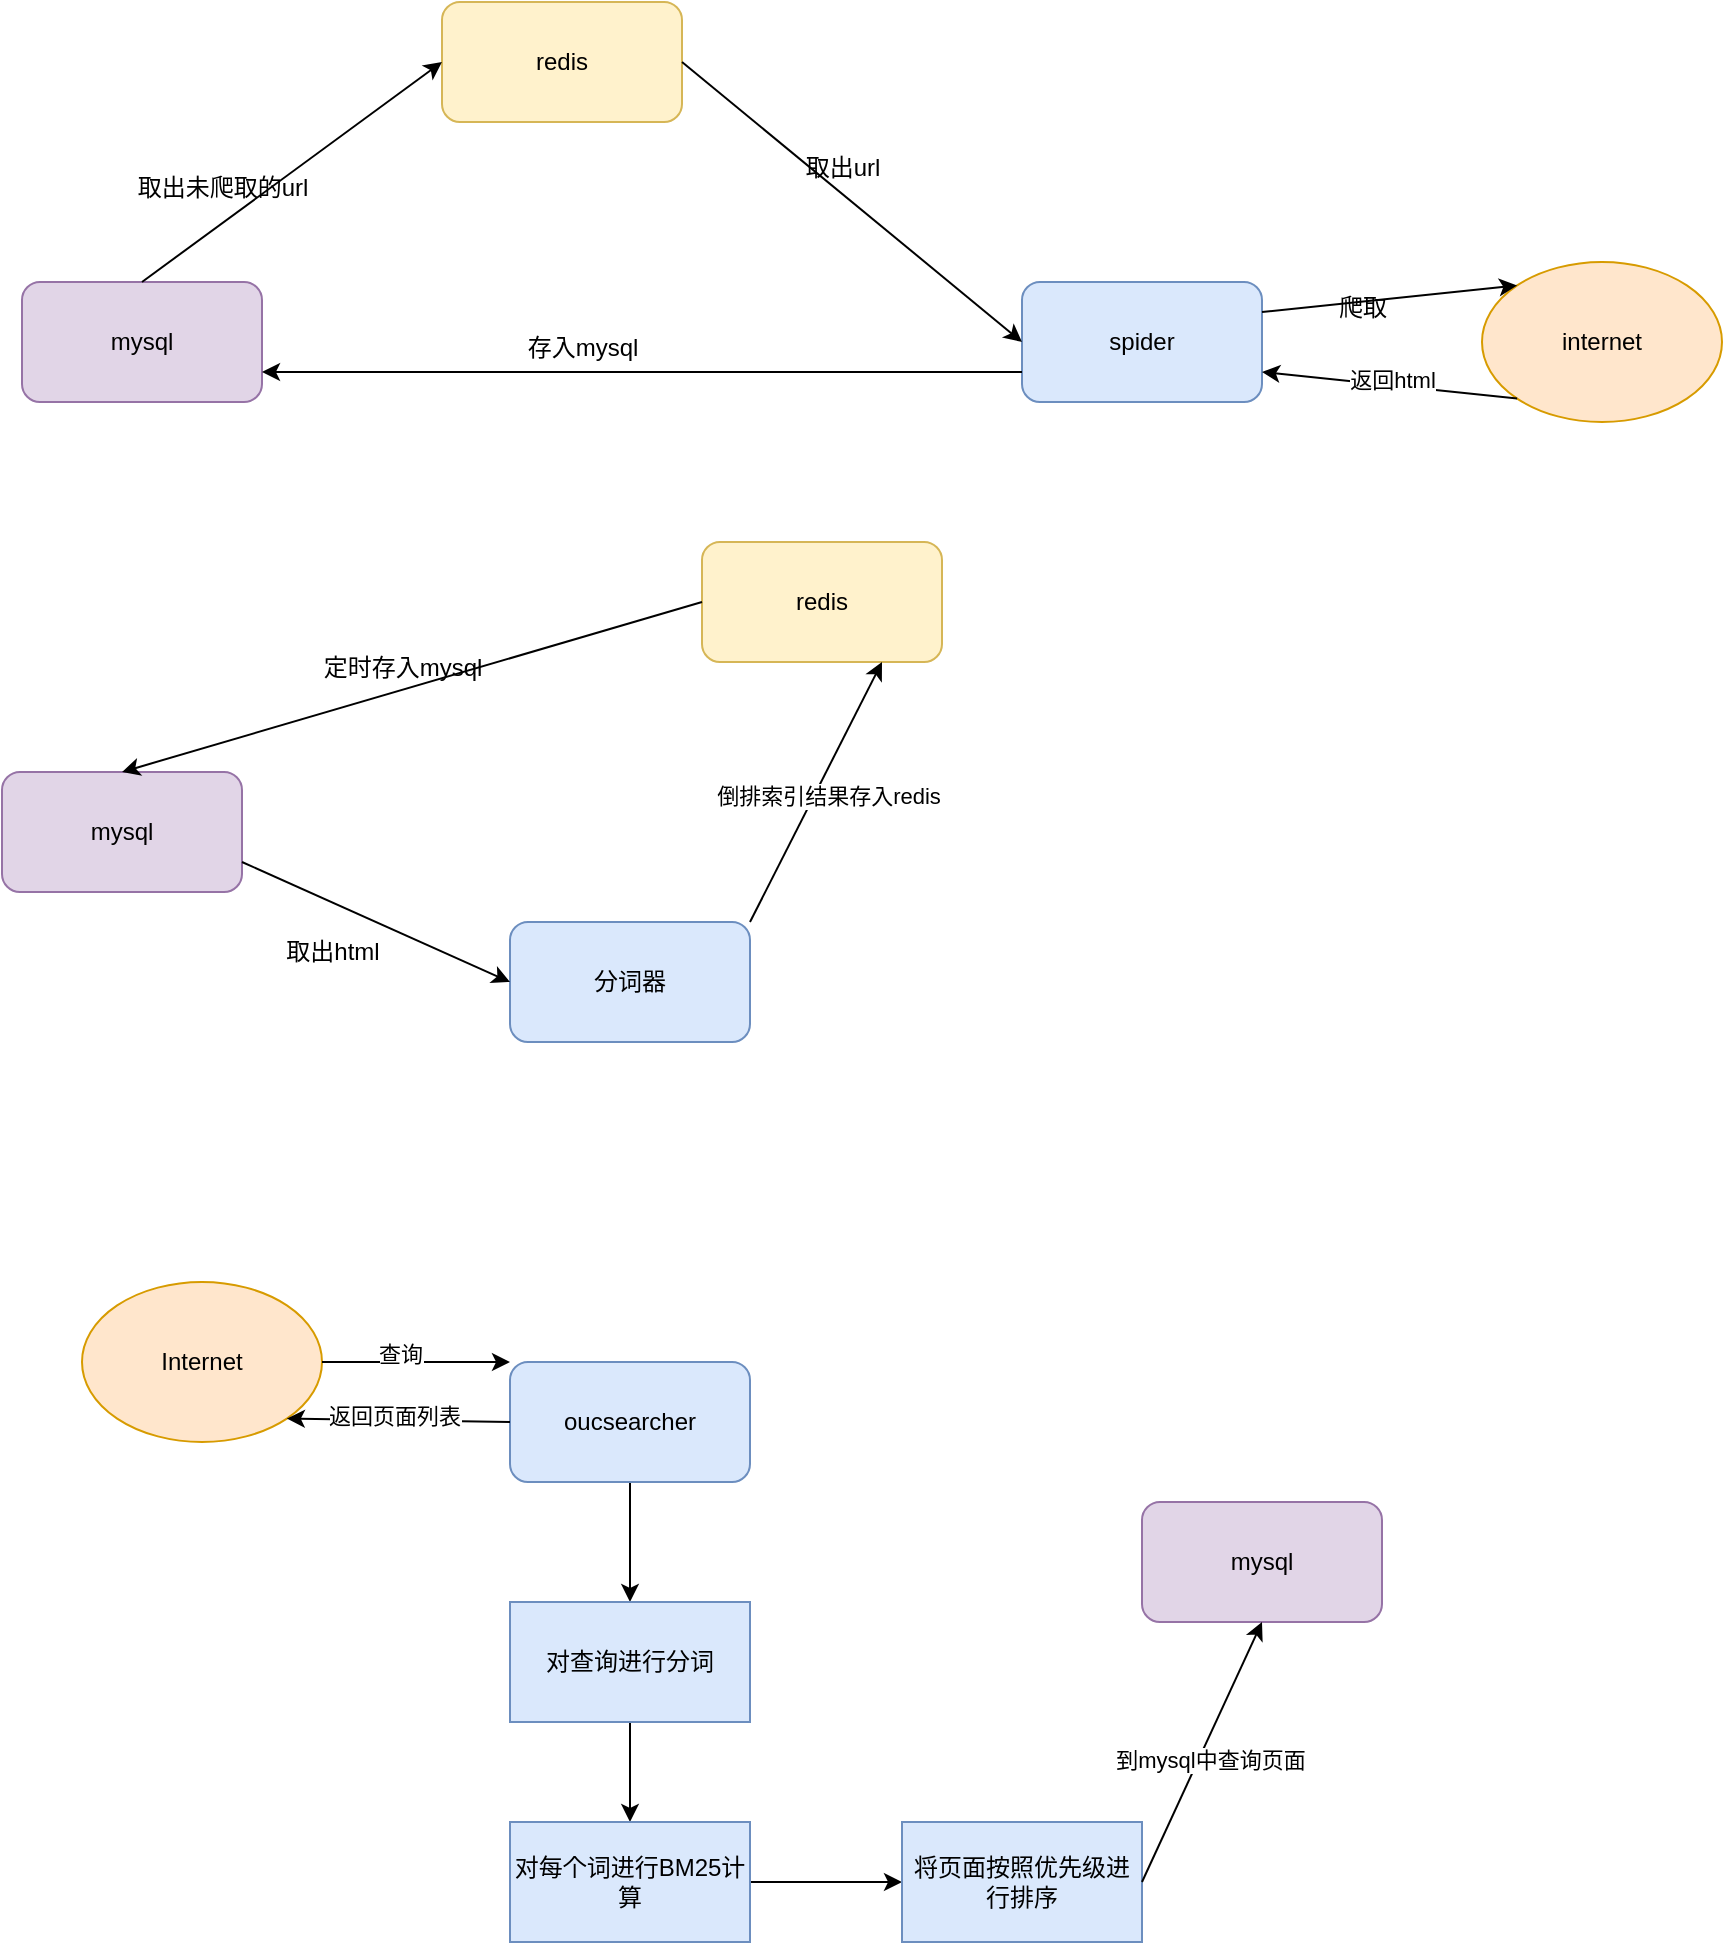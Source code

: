 <mxfile version="24.9.1">
  <diagram name="第 1 页" id="wu6qRVS1oM_tM8sZcJ77">
    <mxGraphModel dx="954" dy="524" grid="1" gridSize="10" guides="1" tooltips="1" connect="1" arrows="1" fold="1" page="1" pageScale="1" pageWidth="827" pageHeight="1169" math="0" shadow="0">
      <root>
        <mxCell id="0" />
        <mxCell id="1" parent="0" />
        <mxCell id="cAnIm7mQu4dJnn0wb-5Q-1" value="redis" style="rounded=1;whiteSpace=wrap;html=1;fillColor=#fff2cc;strokeColor=#d6b656;" vertex="1" parent="1">
          <mxGeometry x="320" y="170" width="120" height="60" as="geometry" />
        </mxCell>
        <mxCell id="cAnIm7mQu4dJnn0wb-5Q-2" value="mysql" style="rounded=1;whiteSpace=wrap;html=1;fillColor=#e1d5e7;strokeColor=#9673a6;" vertex="1" parent="1">
          <mxGeometry x="110" y="310" width="120" height="60" as="geometry" />
        </mxCell>
        <mxCell id="cAnIm7mQu4dJnn0wb-5Q-3" value="" style="endArrow=classic;html=1;rounded=0;exitX=0.5;exitY=0;exitDx=0;exitDy=0;entryX=0;entryY=0.5;entryDx=0;entryDy=0;" edge="1" parent="1" source="cAnIm7mQu4dJnn0wb-5Q-2" target="cAnIm7mQu4dJnn0wb-5Q-1">
          <mxGeometry width="50" height="50" relative="1" as="geometry">
            <mxPoint x="390" y="330" as="sourcePoint" />
            <mxPoint x="320" y="240" as="targetPoint" />
          </mxGeometry>
        </mxCell>
        <mxCell id="cAnIm7mQu4dJnn0wb-5Q-4" value="取出未爬取的url" style="text;html=1;align=center;verticalAlign=middle;resizable=0;points=[];autosize=1;strokeColor=none;fillColor=none;" vertex="1" parent="1">
          <mxGeometry x="155" y="248" width="110" height="30" as="geometry" />
        </mxCell>
        <mxCell id="cAnIm7mQu4dJnn0wb-5Q-5" value="spider" style="rounded=1;whiteSpace=wrap;html=1;fillColor=#dae8fc;strokeColor=#6c8ebf;" vertex="1" parent="1">
          <mxGeometry x="610" y="310" width="120" height="60" as="geometry" />
        </mxCell>
        <mxCell id="cAnIm7mQu4dJnn0wb-5Q-6" value="" style="endArrow=classic;html=1;rounded=0;exitX=1;exitY=0.5;exitDx=0;exitDy=0;entryX=0;entryY=0.5;entryDx=0;entryDy=0;" edge="1" parent="1" source="cAnIm7mQu4dJnn0wb-5Q-1" target="cAnIm7mQu4dJnn0wb-5Q-5">
          <mxGeometry width="50" height="50" relative="1" as="geometry">
            <mxPoint x="560" y="410" as="sourcePoint" />
            <mxPoint x="610" y="360" as="targetPoint" />
          </mxGeometry>
        </mxCell>
        <mxCell id="cAnIm7mQu4dJnn0wb-5Q-7" value="取出url" style="text;html=1;align=center;verticalAlign=middle;resizable=0;points=[];autosize=1;strokeColor=none;fillColor=none;" vertex="1" parent="1">
          <mxGeometry x="490" y="238" width="60" height="30" as="geometry" />
        </mxCell>
        <mxCell id="cAnIm7mQu4dJnn0wb-5Q-8" value="internet" style="ellipse;whiteSpace=wrap;html=1;fillColor=#ffe6cc;strokeColor=#d79b00;" vertex="1" parent="1">
          <mxGeometry x="840" y="300" width="120" height="80" as="geometry" />
        </mxCell>
        <mxCell id="cAnIm7mQu4dJnn0wb-5Q-10" value="" style="endArrow=classic;html=1;rounded=0;entryX=0;entryY=0;entryDx=0;entryDy=0;exitX=1;exitY=0.25;exitDx=0;exitDy=0;" edge="1" parent="1" source="cAnIm7mQu4dJnn0wb-5Q-5" target="cAnIm7mQu4dJnn0wb-5Q-8">
          <mxGeometry width="50" height="50" relative="1" as="geometry">
            <mxPoint x="510" y="450" as="sourcePoint" />
            <mxPoint x="560" y="400" as="targetPoint" />
          </mxGeometry>
        </mxCell>
        <mxCell id="cAnIm7mQu4dJnn0wb-5Q-11" value="爬取" style="text;html=1;align=center;verticalAlign=middle;resizable=0;points=[];autosize=1;strokeColor=none;fillColor=none;" vertex="1" parent="1">
          <mxGeometry x="755" y="308" width="50" height="30" as="geometry" />
        </mxCell>
        <mxCell id="cAnIm7mQu4dJnn0wb-5Q-12" value="" style="endArrow=classic;html=1;rounded=0;exitX=0;exitY=1;exitDx=0;exitDy=0;entryX=1;entryY=0.75;entryDx=0;entryDy=0;" edge="1" parent="1" source="cAnIm7mQu4dJnn0wb-5Q-8" target="cAnIm7mQu4dJnn0wb-5Q-5">
          <mxGeometry width="50" height="50" relative="1" as="geometry">
            <mxPoint x="670" y="520" as="sourcePoint" />
            <mxPoint x="720" y="470" as="targetPoint" />
          </mxGeometry>
        </mxCell>
        <mxCell id="cAnIm7mQu4dJnn0wb-5Q-13" value="返回html" style="edgeLabel;html=1;align=center;verticalAlign=middle;resizable=0;points=[];" vertex="1" connectable="0" parent="cAnIm7mQu4dJnn0wb-5Q-12">
          <mxGeometry x="-0.015" y="-3" relative="1" as="geometry">
            <mxPoint as="offset" />
          </mxGeometry>
        </mxCell>
        <mxCell id="cAnIm7mQu4dJnn0wb-5Q-14" value="" style="endArrow=classic;html=1;rounded=0;exitX=0;exitY=0.75;exitDx=0;exitDy=0;entryX=1;entryY=0.75;entryDx=0;entryDy=0;" edge="1" parent="1" source="cAnIm7mQu4dJnn0wb-5Q-5" target="cAnIm7mQu4dJnn0wb-5Q-2">
          <mxGeometry width="50" height="50" relative="1" as="geometry">
            <mxPoint x="210" y="520" as="sourcePoint" />
            <mxPoint x="260" y="470" as="targetPoint" />
          </mxGeometry>
        </mxCell>
        <mxCell id="cAnIm7mQu4dJnn0wb-5Q-15" value="存入mysql" style="text;html=1;align=center;verticalAlign=middle;resizable=0;points=[];autosize=1;strokeColor=none;fillColor=none;" vertex="1" parent="1">
          <mxGeometry x="350" y="328" width="80" height="30" as="geometry" />
        </mxCell>
        <mxCell id="cAnIm7mQu4dJnn0wb-5Q-16" value="mysql" style="rounded=1;whiteSpace=wrap;html=1;fillColor=#e1d5e7;strokeColor=#9673a6;" vertex="1" parent="1">
          <mxGeometry x="100" y="555" width="120" height="60" as="geometry" />
        </mxCell>
        <mxCell id="cAnIm7mQu4dJnn0wb-5Q-17" value="redis" style="rounded=1;whiteSpace=wrap;html=1;fillColor=#fff2cc;strokeColor=#d6b656;" vertex="1" parent="1">
          <mxGeometry x="450" y="440" width="120" height="60" as="geometry" />
        </mxCell>
        <mxCell id="cAnIm7mQu4dJnn0wb-5Q-19" value="取出html" style="text;html=1;align=center;verticalAlign=middle;resizable=0;points=[];autosize=1;strokeColor=none;fillColor=none;" vertex="1" parent="1">
          <mxGeometry x="230" y="630" width="70" height="30" as="geometry" />
        </mxCell>
        <mxCell id="cAnIm7mQu4dJnn0wb-5Q-20" value="分词器" style="rounded=1;whiteSpace=wrap;html=1;fillColor=#dae8fc;strokeColor=#6c8ebf;" vertex="1" parent="1">
          <mxGeometry x="354" y="630" width="120" height="60" as="geometry" />
        </mxCell>
        <mxCell id="cAnIm7mQu4dJnn0wb-5Q-21" value="" style="endArrow=classic;html=1;rounded=0;exitX=1;exitY=0.75;exitDx=0;exitDy=0;entryX=0;entryY=0.5;entryDx=0;entryDy=0;" edge="1" parent="1" source="cAnIm7mQu4dJnn0wb-5Q-16" target="cAnIm7mQu4dJnn0wb-5Q-20">
          <mxGeometry width="50" height="50" relative="1" as="geometry">
            <mxPoint x="470" y="580" as="sourcePoint" />
            <mxPoint x="520" y="530" as="targetPoint" />
          </mxGeometry>
        </mxCell>
        <mxCell id="cAnIm7mQu4dJnn0wb-5Q-22" value="" style="endArrow=classic;html=1;rounded=0;entryX=0.75;entryY=1;entryDx=0;entryDy=0;exitX=1;exitY=0;exitDx=0;exitDy=0;" edge="1" parent="1" source="cAnIm7mQu4dJnn0wb-5Q-20" target="cAnIm7mQu4dJnn0wb-5Q-17">
          <mxGeometry width="50" height="50" relative="1" as="geometry">
            <mxPoint x="350" y="620" as="sourcePoint" />
            <mxPoint x="400" y="570" as="targetPoint" />
          </mxGeometry>
        </mxCell>
        <mxCell id="cAnIm7mQu4dJnn0wb-5Q-23" value="倒排索引结果存入redis" style="edgeLabel;html=1;align=center;verticalAlign=middle;resizable=0;points=[];" vertex="1" connectable="0" parent="cAnIm7mQu4dJnn0wb-5Q-22">
          <mxGeometry x="0.025" y="-6" relative="1" as="geometry">
            <mxPoint as="offset" />
          </mxGeometry>
        </mxCell>
        <mxCell id="cAnIm7mQu4dJnn0wb-5Q-24" value="" style="endArrow=classic;html=1;rounded=0;entryX=0.5;entryY=0;entryDx=0;entryDy=0;exitX=0;exitY=0.5;exitDx=0;exitDy=0;" edge="1" parent="1" source="cAnIm7mQu4dJnn0wb-5Q-17" target="cAnIm7mQu4dJnn0wb-5Q-16">
          <mxGeometry width="50" height="50" relative="1" as="geometry">
            <mxPoint x="470" y="580" as="sourcePoint" />
            <mxPoint x="520" y="530" as="targetPoint" />
          </mxGeometry>
        </mxCell>
        <mxCell id="cAnIm7mQu4dJnn0wb-5Q-25" value="定时存入mysql" style="text;html=1;align=center;verticalAlign=middle;resizable=0;points=[];autosize=1;strokeColor=none;fillColor=none;" vertex="1" parent="1">
          <mxGeometry x="250" y="488" width="100" height="30" as="geometry" />
        </mxCell>
        <mxCell id="cAnIm7mQu4dJnn0wb-5Q-32" value="" style="edgeStyle=orthogonalEdgeStyle;rounded=0;orthogonalLoop=1;jettySize=auto;html=1;" edge="1" parent="1" source="cAnIm7mQu4dJnn0wb-5Q-26" target="cAnIm7mQu4dJnn0wb-5Q-31">
          <mxGeometry relative="1" as="geometry" />
        </mxCell>
        <mxCell id="cAnIm7mQu4dJnn0wb-5Q-26" value="oucsearcher" style="rounded=1;whiteSpace=wrap;html=1;fillColor=#dae8fc;strokeColor=#6c8ebf;" vertex="1" parent="1">
          <mxGeometry x="354" y="850" width="120" height="60" as="geometry" />
        </mxCell>
        <mxCell id="cAnIm7mQu4dJnn0wb-5Q-27" value="Internet" style="ellipse;whiteSpace=wrap;html=1;fillColor=#ffe6cc;strokeColor=#d79b00;" vertex="1" parent="1">
          <mxGeometry x="140" y="810" width="120" height="80" as="geometry" />
        </mxCell>
        <mxCell id="cAnIm7mQu4dJnn0wb-5Q-28" value="" style="endArrow=classic;html=1;rounded=0;entryX=0;entryY=0;entryDx=0;entryDy=0;exitX=1;exitY=0.5;exitDx=0;exitDy=0;" edge="1" parent="1" source="cAnIm7mQu4dJnn0wb-5Q-27" target="cAnIm7mQu4dJnn0wb-5Q-26">
          <mxGeometry width="50" height="50" relative="1" as="geometry">
            <mxPoint x="210" y="930" as="sourcePoint" />
            <mxPoint x="260" y="880" as="targetPoint" />
          </mxGeometry>
        </mxCell>
        <mxCell id="cAnIm7mQu4dJnn0wb-5Q-29" value="查询" style="edgeLabel;html=1;align=center;verticalAlign=middle;resizable=0;points=[];" vertex="1" connectable="0" parent="cAnIm7mQu4dJnn0wb-5Q-28">
          <mxGeometry x="-0.169" y="4" relative="1" as="geometry">
            <mxPoint as="offset" />
          </mxGeometry>
        </mxCell>
        <mxCell id="cAnIm7mQu4dJnn0wb-5Q-30" value="mysql" style="rounded=1;whiteSpace=wrap;html=1;fillColor=#e1d5e7;strokeColor=#9673a6;" vertex="1" parent="1">
          <mxGeometry x="670" y="920" width="120" height="60" as="geometry" />
        </mxCell>
        <mxCell id="cAnIm7mQu4dJnn0wb-5Q-34" value="" style="edgeStyle=orthogonalEdgeStyle;rounded=0;orthogonalLoop=1;jettySize=auto;html=1;" edge="1" parent="1" source="cAnIm7mQu4dJnn0wb-5Q-31" target="cAnIm7mQu4dJnn0wb-5Q-33">
          <mxGeometry relative="1" as="geometry" />
        </mxCell>
        <mxCell id="cAnIm7mQu4dJnn0wb-5Q-31" value="对查询进行分词" style="rounded=0;whiteSpace=wrap;html=1;fillColor=#dae8fc;strokeColor=#6c8ebf;" vertex="1" parent="1">
          <mxGeometry x="354" y="970" width="120" height="60" as="geometry" />
        </mxCell>
        <mxCell id="cAnIm7mQu4dJnn0wb-5Q-36" value="" style="edgeStyle=orthogonalEdgeStyle;rounded=0;orthogonalLoop=1;jettySize=auto;html=1;" edge="1" parent="1" source="cAnIm7mQu4dJnn0wb-5Q-33" target="cAnIm7mQu4dJnn0wb-5Q-35">
          <mxGeometry relative="1" as="geometry" />
        </mxCell>
        <mxCell id="cAnIm7mQu4dJnn0wb-5Q-33" value="对每个词进行BM25计算" style="rounded=0;whiteSpace=wrap;html=1;fillColor=#dae8fc;strokeColor=#6c8ebf;" vertex="1" parent="1">
          <mxGeometry x="354" y="1080" width="120" height="60" as="geometry" />
        </mxCell>
        <mxCell id="cAnIm7mQu4dJnn0wb-5Q-35" value="将页面按照优先级进行排序" style="rounded=0;whiteSpace=wrap;html=1;fillColor=#dae8fc;strokeColor=#6c8ebf;" vertex="1" parent="1">
          <mxGeometry x="550" y="1080" width="120" height="60" as="geometry" />
        </mxCell>
        <mxCell id="cAnIm7mQu4dJnn0wb-5Q-37" value="" style="endArrow=classic;html=1;rounded=0;entryX=0.5;entryY=1;entryDx=0;entryDy=0;exitX=1;exitY=0.5;exitDx=0;exitDy=0;" edge="1" parent="1" source="cAnIm7mQu4dJnn0wb-5Q-35" target="cAnIm7mQu4dJnn0wb-5Q-30">
          <mxGeometry width="50" height="50" relative="1" as="geometry">
            <mxPoint x="480" y="1060" as="sourcePoint" />
            <mxPoint x="530" y="1010" as="targetPoint" />
          </mxGeometry>
        </mxCell>
        <mxCell id="cAnIm7mQu4dJnn0wb-5Q-38" value="到mysql中查询页面" style="edgeLabel;html=1;align=center;verticalAlign=middle;resizable=0;points=[];" vertex="1" connectable="0" parent="cAnIm7mQu4dJnn0wb-5Q-37">
          <mxGeometry x="-0.027" y="-5" relative="1" as="geometry">
            <mxPoint as="offset" />
          </mxGeometry>
        </mxCell>
        <mxCell id="cAnIm7mQu4dJnn0wb-5Q-39" value="" style="endArrow=classic;html=1;rounded=0;entryX=1;entryY=1;entryDx=0;entryDy=0;exitX=0;exitY=0.5;exitDx=0;exitDy=0;" edge="1" parent="1" source="cAnIm7mQu4dJnn0wb-5Q-26" target="cAnIm7mQu4dJnn0wb-5Q-27">
          <mxGeometry width="50" height="50" relative="1" as="geometry">
            <mxPoint x="480" y="1030" as="sourcePoint" />
            <mxPoint x="530" y="980" as="targetPoint" />
          </mxGeometry>
        </mxCell>
        <mxCell id="cAnIm7mQu4dJnn0wb-5Q-40" value="返回页面列表" style="edgeLabel;html=1;align=center;verticalAlign=middle;resizable=0;points=[];" vertex="1" connectable="0" parent="cAnIm7mQu4dJnn0wb-5Q-39">
          <mxGeometry x="0.04" y="-2" relative="1" as="geometry">
            <mxPoint as="offset" />
          </mxGeometry>
        </mxCell>
      </root>
    </mxGraphModel>
  </diagram>
</mxfile>
